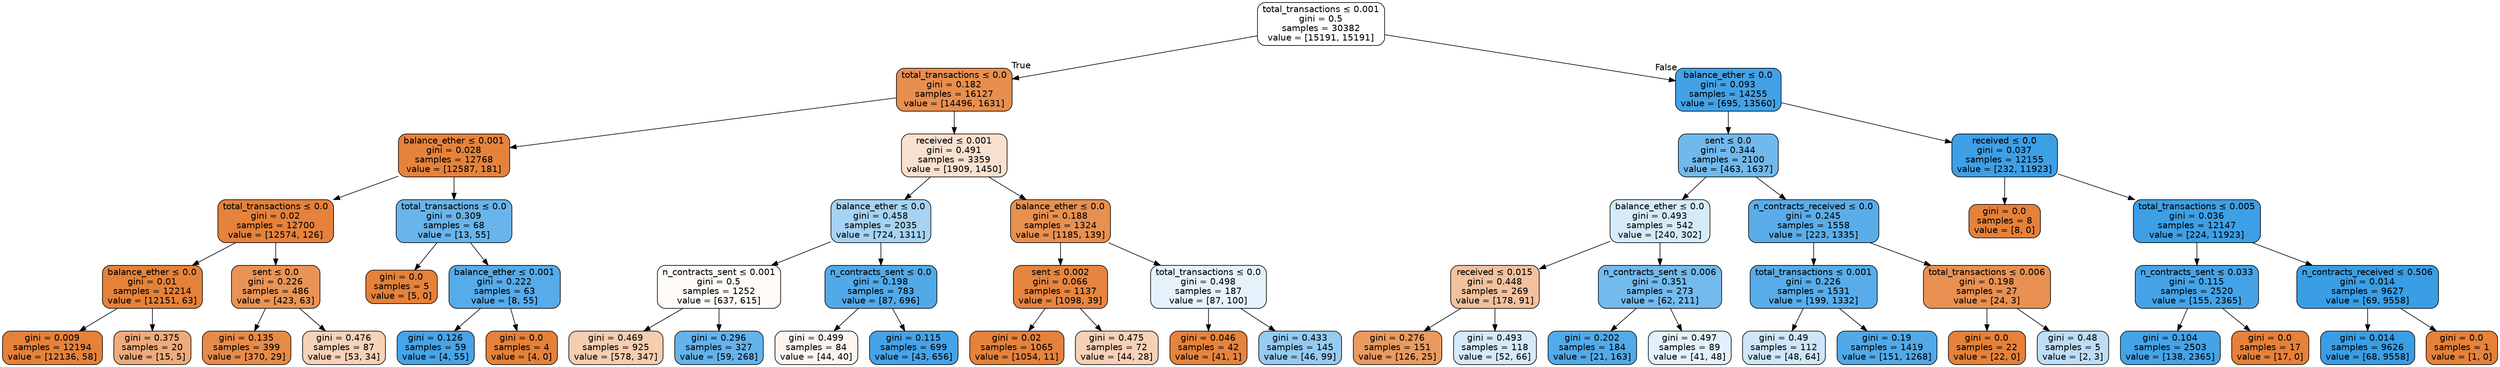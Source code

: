 digraph Tree {
node [shape=box, style="filled, rounded", color="black", fontname=helvetica] ;
edge [fontname=helvetica] ;
0 [label=<total_transactions &le; 0.001<br/>gini = 0.5<br/>samples = 30382<br/>value = [15191, 15191]>, fillcolor="#ffffff"] ;
1 [label=<total_transactions &le; 0.0<br/>gini = 0.182<br/>samples = 16127<br/>value = [14496, 1631]>, fillcolor="#e88f4f"] ;
0 -> 1 [labeldistance=2.5, labelangle=45, headlabel="True"] ;
2 [label=<balance_ether &le; 0.001<br/>gini = 0.028<br/>samples = 12768<br/>value = [12587, 181]>, fillcolor="#e5833c"] ;
1 -> 2 ;
3 [label=<total_transactions &le; 0.0<br/>gini = 0.02<br/>samples = 12700<br/>value = [12574, 126]>, fillcolor="#e5823b"] ;
2 -> 3 ;
4 [label=<balance_ether &le; 0.0<br/>gini = 0.01<br/>samples = 12214<br/>value = [12151, 63]>, fillcolor="#e5823a"] ;
3 -> 4 ;
5 [label=<gini = 0.009<br/>samples = 12194<br/>value = [12136, 58]>, fillcolor="#e5823a"] ;
4 -> 5 ;
6 [label=<gini = 0.375<br/>samples = 20<br/>value = [15, 5]>, fillcolor="#eeab7b"] ;
4 -> 6 ;
7 [label=<sent &le; 0.0<br/>gini = 0.226<br/>samples = 486<br/>value = [423, 63]>, fillcolor="#e99456"] ;
3 -> 7 ;
8 [label=<gini = 0.135<br/>samples = 399<br/>value = [370, 29]>, fillcolor="#e78b49"] ;
7 -> 8 ;
9 [label=<gini = 0.476<br/>samples = 87<br/>value = [53, 34]>, fillcolor="#f6d2b8"] ;
7 -> 9 ;
10 [label=<total_transactions &le; 0.0<br/>gini = 0.309<br/>samples = 68<br/>value = [13, 55]>, fillcolor="#68b4eb"] ;
2 -> 10 ;
11 [label=<gini = 0.0<br/>samples = 5<br/>value = [5, 0]>, fillcolor="#e58139"] ;
10 -> 11 ;
12 [label=<balance_ether &le; 0.001<br/>gini = 0.222<br/>samples = 63<br/>value = [8, 55]>, fillcolor="#56abe9"] ;
10 -> 12 ;
13 [label=<gini = 0.126<br/>samples = 59<br/>value = [4, 55]>, fillcolor="#47a4e7"] ;
12 -> 13 ;
14 [label=<gini = 0.0<br/>samples = 4<br/>value = [4, 0]>, fillcolor="#e58139"] ;
12 -> 14 ;
15 [label=<received &le; 0.001<br/>gini = 0.491<br/>samples = 3359<br/>value = [1909, 1450]>, fillcolor="#f9e1cf"] ;
1 -> 15 ;
16 [label=<balance_ether &le; 0.0<br/>gini = 0.458<br/>samples = 2035<br/>value = [724, 1311]>, fillcolor="#a6d3f3"] ;
15 -> 16 ;
17 [label=<n_contracts_sent &le; 0.001<br/>gini = 0.5<br/>samples = 1252<br/>value = [637, 615]>, fillcolor="#fefbf8"] ;
16 -> 17 ;
18 [label=<gini = 0.469<br/>samples = 925<br/>value = [578, 347]>, fillcolor="#f5cdb0"] ;
17 -> 18 ;
19 [label=<gini = 0.296<br/>samples = 327<br/>value = [59, 268]>, fillcolor="#65b3eb"] ;
17 -> 19 ;
20 [label=<n_contracts_sent &le; 0.0<br/>gini = 0.198<br/>samples = 783<br/>value = [87, 696]>, fillcolor="#52a9e8"] ;
16 -> 20 ;
21 [label=<gini = 0.499<br/>samples = 84<br/>value = [44, 40]>, fillcolor="#fdf4ed"] ;
20 -> 21 ;
22 [label=<gini = 0.115<br/>samples = 699<br/>value = [43, 656]>, fillcolor="#46a3e7"] ;
20 -> 22 ;
23 [label=<balance_ether &le; 0.0<br/>gini = 0.188<br/>samples = 1324<br/>value = [1185, 139]>, fillcolor="#e89050"] ;
15 -> 23 ;
24 [label=<sent &le; 0.002<br/>gini = 0.066<br/>samples = 1137<br/>value = [1098, 39]>, fillcolor="#e68540"] ;
23 -> 24 ;
25 [label=<gini = 0.02<br/>samples = 1065<br/>value = [1054, 11]>, fillcolor="#e5823b"] ;
24 -> 25 ;
26 [label=<gini = 0.475<br/>samples = 72<br/>value = [44, 28]>, fillcolor="#f6d1b7"] ;
24 -> 26 ;
27 [label=<total_transactions &le; 0.0<br/>gini = 0.498<br/>samples = 187<br/>value = [87, 100]>, fillcolor="#e5f2fc"] ;
23 -> 27 ;
28 [label=<gini = 0.046<br/>samples = 42<br/>value = [41, 1]>, fillcolor="#e6843e"] ;
27 -> 28 ;
29 [label=<gini = 0.433<br/>samples = 145<br/>value = [46, 99]>, fillcolor="#95cbf1"] ;
27 -> 29 ;
30 [label=<balance_ether &le; 0.0<br/>gini = 0.093<br/>samples = 14255<br/>value = [695, 13560]>, fillcolor="#43a2e6"] ;
0 -> 30 [labeldistance=2.5, labelangle=-45, headlabel="False"] ;
31 [label=<sent &le; 0.0<br/>gini = 0.344<br/>samples = 2100<br/>value = [463, 1637]>, fillcolor="#71b9ec"] ;
30 -> 31 ;
32 [label=<balance_ether &le; 0.0<br/>gini = 0.493<br/>samples = 542<br/>value = [240, 302]>, fillcolor="#d6ebfa"] ;
31 -> 32 ;
33 [label=<received &le; 0.015<br/>gini = 0.448<br/>samples = 269<br/>value = [178, 91]>, fillcolor="#f2c19e"] ;
32 -> 33 ;
34 [label=<gini = 0.276<br/>samples = 151<br/>value = [126, 25]>, fillcolor="#ea9a60"] ;
33 -> 34 ;
35 [label=<gini = 0.493<br/>samples = 118<br/>value = [52, 66]>, fillcolor="#d5eaf9"] ;
33 -> 35 ;
36 [label=<n_contracts_sent &le; 0.006<br/>gini = 0.351<br/>samples = 273<br/>value = [62, 211]>, fillcolor="#73baed"] ;
32 -> 36 ;
37 [label=<gini = 0.202<br/>samples = 184<br/>value = [21, 163]>, fillcolor="#53aae8"] ;
36 -> 37 ;
38 [label=<gini = 0.497<br/>samples = 89<br/>value = [41, 48]>, fillcolor="#e2f1fb"] ;
36 -> 38 ;
39 [label=<n_contracts_received &le; 0.0<br/>gini = 0.245<br/>samples = 1558<br/>value = [223, 1335]>, fillcolor="#5aade9"] ;
31 -> 39 ;
40 [label=<total_transactions &le; 0.001<br/>gini = 0.226<br/>samples = 1531<br/>value = [199, 1332]>, fillcolor="#57ace9"] ;
39 -> 40 ;
41 [label=<gini = 0.49<br/>samples = 112<br/>value = [48, 64]>, fillcolor="#cee6f8"] ;
40 -> 41 ;
42 [label=<gini = 0.19<br/>samples = 1419<br/>value = [151, 1268]>, fillcolor="#51a9e8"] ;
40 -> 42 ;
43 [label=<total_transactions &le; 0.006<br/>gini = 0.198<br/>samples = 27<br/>value = [24, 3]>, fillcolor="#e89152"] ;
39 -> 43 ;
44 [label=<gini = 0.0<br/>samples = 22<br/>value = [22, 0]>, fillcolor="#e58139"] ;
43 -> 44 ;
45 [label=<gini = 0.48<br/>samples = 5<br/>value = [2, 3]>, fillcolor="#bddef6"] ;
43 -> 45 ;
46 [label=<received &le; 0.0<br/>gini = 0.037<br/>samples = 12155<br/>value = [232, 11923]>, fillcolor="#3d9fe6"] ;
30 -> 46 ;
47 [label=<gini = 0.0<br/>samples = 8<br/>value = [8, 0]>, fillcolor="#e58139"] ;
46 -> 47 ;
48 [label=<total_transactions &le; 0.005<br/>gini = 0.036<br/>samples = 12147<br/>value = [224, 11923]>, fillcolor="#3d9fe5"] ;
46 -> 48 ;
49 [label=<n_contracts_sent &le; 0.033<br/>gini = 0.115<br/>samples = 2520<br/>value = [155, 2365]>, fillcolor="#46a3e7"] ;
48 -> 49 ;
50 [label=<gini = 0.104<br/>samples = 2503<br/>value = [138, 2365]>, fillcolor="#45a3e7"] ;
49 -> 50 ;
51 [label=<gini = 0.0<br/>samples = 17<br/>value = [17, 0]>, fillcolor="#e58139"] ;
49 -> 51 ;
52 [label=<n_contracts_received &le; 0.506<br/>gini = 0.014<br/>samples = 9627<br/>value = [69, 9558]>, fillcolor="#3a9ee5"] ;
48 -> 52 ;
53 [label=<gini = 0.014<br/>samples = 9626<br/>value = [68, 9558]>, fillcolor="#3a9ee5"] ;
52 -> 53 ;
54 [label=<gini = 0.0<br/>samples = 1<br/>value = [1, 0]>, fillcolor="#e58139"] ;
52 -> 54 ;
}